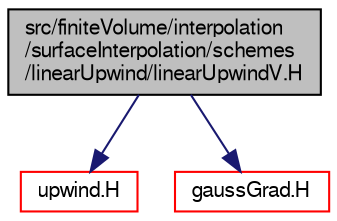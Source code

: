 digraph "src/finiteVolume/interpolation/surfaceInterpolation/schemes/linearUpwind/linearUpwindV.H"
{
  bgcolor="transparent";
  edge [fontname="FreeSans",fontsize="10",labelfontname="FreeSans",labelfontsize="10"];
  node [fontname="FreeSans",fontsize="10",shape=record];
  Node0 [label="src/finiteVolume/interpolation\l/surfaceInterpolation/schemes\l/linearUpwind/linearUpwindV.H",height=0.2,width=0.4,color="black", fillcolor="grey75", style="filled", fontcolor="black"];
  Node0 -> Node1 [color="midnightblue",fontsize="10",style="solid",fontname="FreeSans"];
  Node1 [label="upwind.H",height=0.2,width=0.4,color="red",URL="$a04028.html"];
  Node0 -> Node310 [color="midnightblue",fontsize="10",style="solid",fontname="FreeSans"];
  Node310 [label="gaussGrad.H",height=0.2,width=0.4,color="red",URL="$a03107.html"];
}
